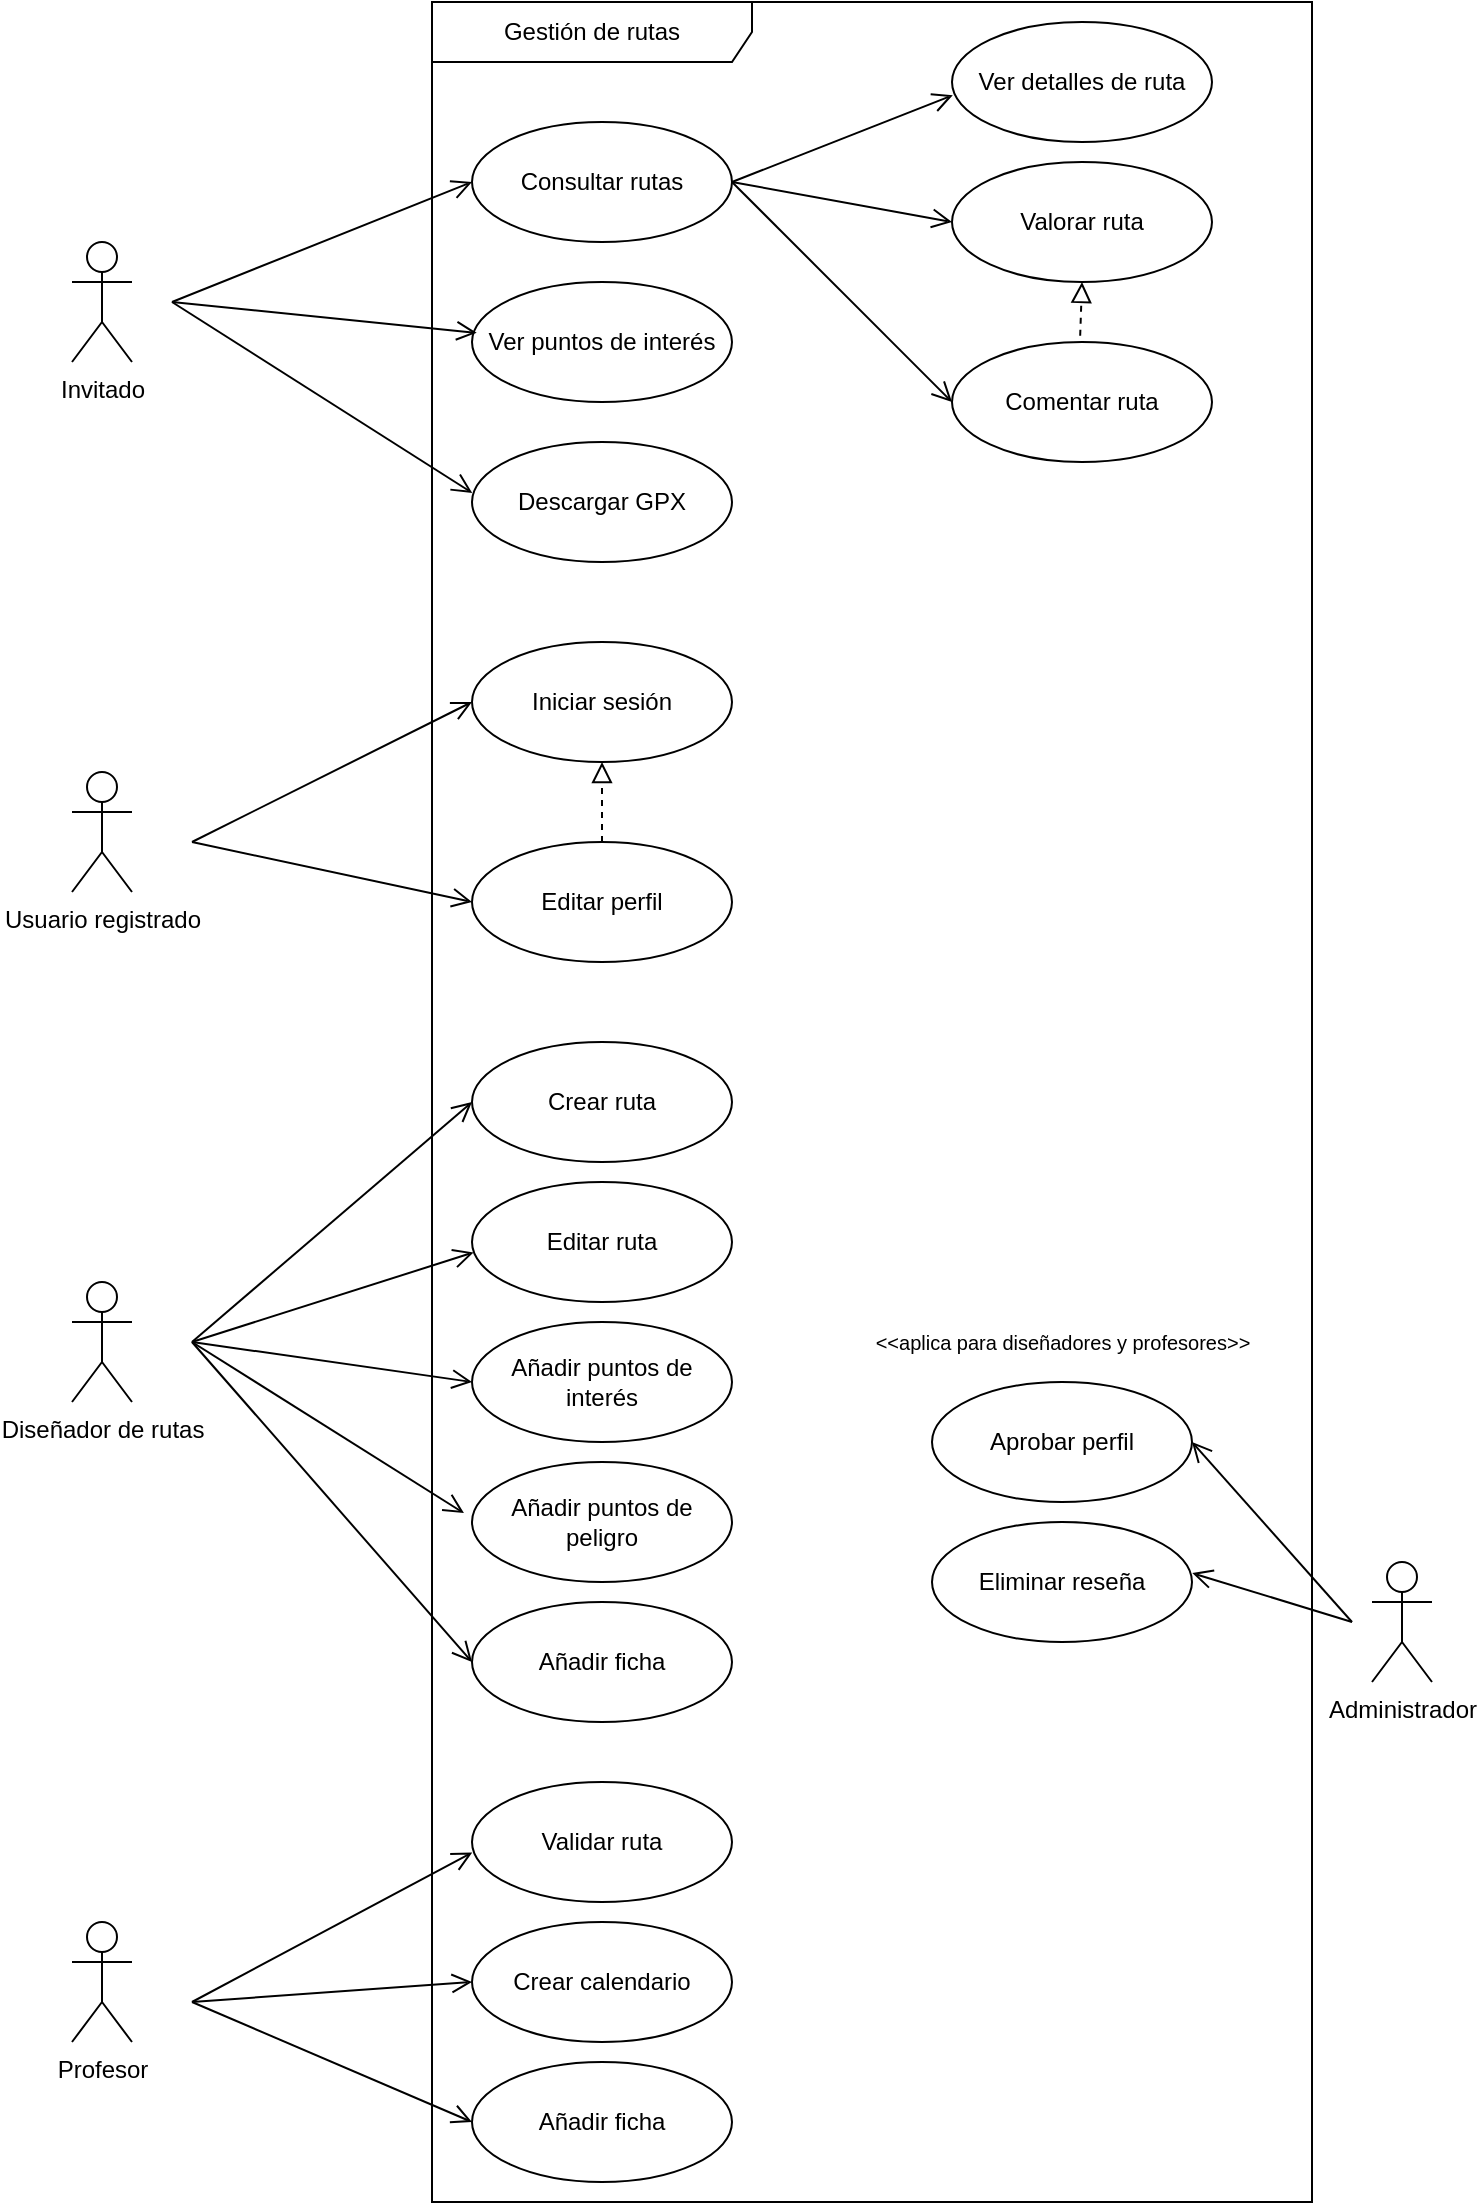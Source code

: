 <mxfile version="24.6.1" type="device">
  <diagram name="Página-1" id="W7OqwgDbiVyCG0NQlKbx">
    <mxGraphModel dx="2215" dy="844" grid="1" gridSize="10" guides="1" tooltips="1" connect="1" arrows="1" fold="1" page="1" pageScale="1" pageWidth="827" pageHeight="1169" math="0" shadow="0">
      <root>
        <mxCell id="0" />
        <mxCell id="1" parent="0" />
        <mxCell id="qLDz19HqjqrYpr-EgUm0-1" value="Gestión de rutas" style="shape=umlFrame;whiteSpace=wrap;html=1;pointerEvents=0;recursiveResize=0;container=1;collapsible=0;width=160;" vertex="1" parent="1">
          <mxGeometry x="200" y="170" width="440" height="1100" as="geometry" />
        </mxCell>
        <mxCell id="qLDz19HqjqrYpr-EgUm0-8" value="Consultar rutas" style="ellipse;whiteSpace=wrap;html=1;" vertex="1" parent="qLDz19HqjqrYpr-EgUm0-1">
          <mxGeometry x="20" y="60" width="130" height="60" as="geometry" />
        </mxCell>
        <mxCell id="qLDz19HqjqrYpr-EgUm0-9" value="Ver detalles de ruta" style="ellipse;whiteSpace=wrap;html=1;" vertex="1" parent="qLDz19HqjqrYpr-EgUm0-1">
          <mxGeometry x="260" y="10" width="130" height="60" as="geometry" />
        </mxCell>
        <mxCell id="qLDz19HqjqrYpr-EgUm0-10" value="Ver puntos de interés" style="ellipse;whiteSpace=wrap;html=1;" vertex="1" parent="qLDz19HqjqrYpr-EgUm0-1">
          <mxGeometry x="20" y="140" width="130" height="60" as="geometry" />
        </mxCell>
        <mxCell id="qLDz19HqjqrYpr-EgUm0-11" value="Descargar GPX" style="ellipse;whiteSpace=wrap;html=1;" vertex="1" parent="qLDz19HqjqrYpr-EgUm0-1">
          <mxGeometry x="20" y="220" width="130" height="60" as="geometry" />
        </mxCell>
        <mxCell id="qLDz19HqjqrYpr-EgUm0-12" value="Valorar ruta" style="ellipse;whiteSpace=wrap;html=1;" vertex="1" parent="qLDz19HqjqrYpr-EgUm0-1">
          <mxGeometry x="260" y="80" width="130" height="60" as="geometry" />
        </mxCell>
        <mxCell id="qLDz19HqjqrYpr-EgUm0-17" value="" style="endArrow=open;startArrow=none;endFill=0;startFill=0;endSize=8;html=1;verticalAlign=bottom;labelBackgroundColor=none;strokeWidth=1;rounded=0;entryX=0.003;entryY=0.61;entryDx=0;entryDy=0;entryPerimeter=0;" edge="1" parent="qLDz19HqjqrYpr-EgUm0-1" target="qLDz19HqjqrYpr-EgUm0-9">
          <mxGeometry width="160" relative="1" as="geometry">
            <mxPoint x="150" y="90" as="sourcePoint" />
            <mxPoint x="316" y="222" as="targetPoint" />
          </mxGeometry>
        </mxCell>
        <mxCell id="qLDz19HqjqrYpr-EgUm0-18" value="" style="endArrow=open;startArrow=none;endFill=0;startFill=0;endSize=8;html=1;verticalAlign=bottom;labelBackgroundColor=none;strokeWidth=1;rounded=0;entryX=0;entryY=0.5;entryDx=0;entryDy=0;" edge="1" parent="qLDz19HqjqrYpr-EgUm0-1" target="qLDz19HqjqrYpr-EgUm0-12">
          <mxGeometry width="160" relative="1" as="geometry">
            <mxPoint x="150" y="90" as="sourcePoint" />
            <mxPoint x="386" y="412" as="targetPoint" />
          </mxGeometry>
        </mxCell>
        <mxCell id="qLDz19HqjqrYpr-EgUm0-23" value="Iniciar sesión" style="ellipse;whiteSpace=wrap;html=1;" vertex="1" parent="qLDz19HqjqrYpr-EgUm0-1">
          <mxGeometry x="20" y="320" width="130" height="60" as="geometry" />
        </mxCell>
        <mxCell id="qLDz19HqjqrYpr-EgUm0-24" value="Comentar ruta" style="ellipse;whiteSpace=wrap;html=1;" vertex="1" parent="qLDz19HqjqrYpr-EgUm0-1">
          <mxGeometry x="260" y="170" width="130" height="60" as="geometry" />
        </mxCell>
        <mxCell id="qLDz19HqjqrYpr-EgUm0-25" value="" style="endArrow=open;startArrow=none;endFill=0;startFill=0;endSize=8;html=1;verticalAlign=bottom;labelBackgroundColor=none;strokeWidth=1;rounded=0;entryX=0;entryY=0.5;entryDx=0;entryDy=0;" edge="1" parent="qLDz19HqjqrYpr-EgUm0-1" target="qLDz19HqjqrYpr-EgUm0-24">
          <mxGeometry width="160" relative="1" as="geometry">
            <mxPoint x="150" y="90" as="sourcePoint" />
            <mxPoint x="250" y="130" as="targetPoint" />
          </mxGeometry>
        </mxCell>
        <mxCell id="qLDz19HqjqrYpr-EgUm0-26" value="" style="endArrow=block;dashed=1;endFill=0;endSize=8;html=1;rounded=0;entryX=0.5;entryY=1;entryDx=0;entryDy=0;exitX=0.493;exitY=-0.052;exitDx=0;exitDy=0;exitPerimeter=0;" edge="1" parent="qLDz19HqjqrYpr-EgUm0-1" source="qLDz19HqjqrYpr-EgUm0-24" target="qLDz19HqjqrYpr-EgUm0-12">
          <mxGeometry width="160" relative="1" as="geometry">
            <mxPoint x="190" y="290" as="sourcePoint" />
            <mxPoint x="350" y="290" as="targetPoint" />
          </mxGeometry>
        </mxCell>
        <mxCell id="qLDz19HqjqrYpr-EgUm0-27" value="Editar perfil" style="ellipse;whiteSpace=wrap;html=1;" vertex="1" parent="qLDz19HqjqrYpr-EgUm0-1">
          <mxGeometry x="20" y="420" width="130" height="60" as="geometry" />
        </mxCell>
        <mxCell id="qLDz19HqjqrYpr-EgUm0-28" value="Crear ruta" style="ellipse;whiteSpace=wrap;html=1;" vertex="1" parent="qLDz19HqjqrYpr-EgUm0-1">
          <mxGeometry x="20" y="520" width="130" height="60" as="geometry" />
        </mxCell>
        <mxCell id="qLDz19HqjqrYpr-EgUm0-32" value="" style="endArrow=open;startArrow=none;endFill=0;startFill=0;endSize=8;html=1;verticalAlign=bottom;labelBackgroundColor=none;strokeWidth=1;rounded=0;entryX=0;entryY=0.5;entryDx=0;entryDy=0;" edge="1" parent="qLDz19HqjqrYpr-EgUm0-1" target="qLDz19HqjqrYpr-EgUm0-27">
          <mxGeometry width="160" relative="1" as="geometry">
            <mxPoint x="-120" y="420" as="sourcePoint" />
            <mxPoint x="350" y="515" as="targetPoint" />
          </mxGeometry>
        </mxCell>
        <mxCell id="qLDz19HqjqrYpr-EgUm0-33" value="" style="endArrow=block;dashed=1;endFill=0;endSize=8;html=1;rounded=0;entryX=0.5;entryY=1;entryDx=0;entryDy=0;exitX=0.5;exitY=0;exitDx=0;exitDy=0;" edge="1" parent="qLDz19HqjqrYpr-EgUm0-1" source="qLDz19HqjqrYpr-EgUm0-27" target="qLDz19HqjqrYpr-EgUm0-23">
          <mxGeometry width="160" relative="1" as="geometry">
            <mxPoint x="250" y="390" as="sourcePoint" />
            <mxPoint x="251" y="363" as="targetPoint" />
          </mxGeometry>
        </mxCell>
        <mxCell id="qLDz19HqjqrYpr-EgUm0-35" value="Editar ruta" style="ellipse;whiteSpace=wrap;html=1;" vertex="1" parent="qLDz19HqjqrYpr-EgUm0-1">
          <mxGeometry x="20" y="590" width="130" height="60" as="geometry" />
        </mxCell>
        <mxCell id="qLDz19HqjqrYpr-EgUm0-36" value="Añadir puntos de interés" style="ellipse;whiteSpace=wrap;html=1;" vertex="1" parent="qLDz19HqjqrYpr-EgUm0-1">
          <mxGeometry x="20" y="660" width="130" height="60" as="geometry" />
        </mxCell>
        <mxCell id="qLDz19HqjqrYpr-EgUm0-37" value="Añadir puntos de peligro" style="ellipse;whiteSpace=wrap;html=1;" vertex="1" parent="qLDz19HqjqrYpr-EgUm0-1">
          <mxGeometry x="20" y="730" width="130" height="60" as="geometry" />
        </mxCell>
        <mxCell id="qLDz19HqjqrYpr-EgUm0-38" value="Añadir ficha" style="ellipse;whiteSpace=wrap;html=1;" vertex="1" parent="qLDz19HqjqrYpr-EgUm0-1">
          <mxGeometry x="20" y="800" width="130" height="60" as="geometry" />
        </mxCell>
        <mxCell id="qLDz19HqjqrYpr-EgUm0-46" value="Validar ruta" style="ellipse;whiteSpace=wrap;html=1;" vertex="1" parent="qLDz19HqjqrYpr-EgUm0-1">
          <mxGeometry x="20" y="890" width="130" height="60" as="geometry" />
        </mxCell>
        <mxCell id="qLDz19HqjqrYpr-EgUm0-47" value="Crear calendario" style="ellipse;whiteSpace=wrap;html=1;" vertex="1" parent="qLDz19HqjqrYpr-EgUm0-1">
          <mxGeometry x="20" y="960" width="130" height="60" as="geometry" />
        </mxCell>
        <mxCell id="qLDz19HqjqrYpr-EgUm0-48" value="Añadir ficha" style="ellipse;whiteSpace=wrap;html=1;" vertex="1" parent="qLDz19HqjqrYpr-EgUm0-1">
          <mxGeometry x="20" y="1030" width="130" height="60" as="geometry" />
        </mxCell>
        <mxCell id="qLDz19HqjqrYpr-EgUm0-49" value="Aprobar perfil" style="ellipse;whiteSpace=wrap;html=1;" vertex="1" parent="qLDz19HqjqrYpr-EgUm0-1">
          <mxGeometry x="250" y="690" width="130" height="60" as="geometry" />
        </mxCell>
        <mxCell id="qLDz19HqjqrYpr-EgUm0-52" value="Eliminar reseña" style="ellipse;whiteSpace=wrap;html=1;" vertex="1" parent="qLDz19HqjqrYpr-EgUm0-1">
          <mxGeometry x="250" y="760" width="130" height="60" as="geometry" />
        </mxCell>
        <mxCell id="qLDz19HqjqrYpr-EgUm0-54" value="&amp;lt;&amp;lt;aplica para diseñadores y profesores&amp;gt;&amp;gt;" style="text;html=1;align=center;verticalAlign=middle;resizable=0;points=[];autosize=1;strokeColor=none;fillColor=none;fontSize=10;" vertex="1" parent="qLDz19HqjqrYpr-EgUm0-1">
          <mxGeometry x="210" y="655" width="210" height="30" as="geometry" />
        </mxCell>
        <mxCell id="qLDz19HqjqrYpr-EgUm0-2" value="Invitado" style="shape=umlActor;verticalLabelPosition=bottom;verticalAlign=top;html=1;" vertex="1" parent="1">
          <mxGeometry x="20" y="290" width="30" height="60" as="geometry" />
        </mxCell>
        <mxCell id="qLDz19HqjqrYpr-EgUm0-14" value="" style="endArrow=open;startArrow=none;endFill=0;startFill=0;endSize=8;html=1;verticalAlign=bottom;labelBackgroundColor=none;strokeWidth=1;rounded=0;entryX=0.018;entryY=0.424;entryDx=0;entryDy=0;entryPerimeter=0;" edge="1" parent="1" target="qLDz19HqjqrYpr-EgUm0-10">
          <mxGeometry width="160" relative="1" as="geometry">
            <mxPoint x="70" y="320" as="sourcePoint" />
            <mxPoint x="220" y="340" as="targetPoint" />
          </mxGeometry>
        </mxCell>
        <mxCell id="qLDz19HqjqrYpr-EgUm0-15" value="" style="endArrow=open;startArrow=none;endFill=0;startFill=0;endSize=8;html=1;verticalAlign=bottom;labelBackgroundColor=none;strokeWidth=1;rounded=0;entryX=0;entryY=0.5;entryDx=0;entryDy=0;" edge="1" parent="1" target="qLDz19HqjqrYpr-EgUm0-8">
          <mxGeometry width="160" relative="1" as="geometry">
            <mxPoint x="70" y="320" as="sourcePoint" />
            <mxPoint x="220" y="259.71" as="targetPoint" />
          </mxGeometry>
        </mxCell>
        <mxCell id="qLDz19HqjqrYpr-EgUm0-16" value="" style="endArrow=open;startArrow=none;endFill=0;startFill=0;endSize=8;html=1;verticalAlign=bottom;labelBackgroundColor=none;strokeWidth=1;rounded=0;entryX=0.001;entryY=0.424;entryDx=0;entryDy=0;entryPerimeter=0;" edge="1" parent="1" target="qLDz19HqjqrYpr-EgUm0-11">
          <mxGeometry width="160" relative="1" as="geometry">
            <mxPoint x="70" y="320" as="sourcePoint" />
            <mxPoint x="216" y="412" as="targetPoint" />
          </mxGeometry>
        </mxCell>
        <mxCell id="qLDz19HqjqrYpr-EgUm0-19" value="Usuario registrado&lt;div&gt;&lt;br&gt;&lt;/div&gt;" style="shape=umlActor;verticalLabelPosition=bottom;verticalAlign=top;html=1;" vertex="1" parent="1">
          <mxGeometry x="20" y="555" width="30" height="60" as="geometry" />
        </mxCell>
        <mxCell id="qLDz19HqjqrYpr-EgUm0-31" value="" style="endArrow=open;startArrow=none;endFill=0;startFill=0;endSize=8;html=1;verticalAlign=bottom;labelBackgroundColor=none;strokeWidth=1;rounded=0;entryX=0;entryY=0.5;entryDx=0;entryDy=0;" edge="1" parent="1" target="qLDz19HqjqrYpr-EgUm0-23">
          <mxGeometry width="160" relative="1" as="geometry">
            <mxPoint x="80" y="590" as="sourcePoint" />
            <mxPoint x="220" y="535" as="targetPoint" />
          </mxGeometry>
        </mxCell>
        <mxCell id="qLDz19HqjqrYpr-EgUm0-34" value="&lt;div&gt;Diseñador de rutas&lt;/div&gt;" style="shape=umlActor;verticalLabelPosition=bottom;verticalAlign=top;html=1;" vertex="1" parent="1">
          <mxGeometry x="20" y="810" width="30" height="60" as="geometry" />
        </mxCell>
        <mxCell id="qLDz19HqjqrYpr-EgUm0-39" value="" style="endArrow=open;startArrow=none;endFill=0;startFill=0;endSize=8;html=1;verticalAlign=bottom;labelBackgroundColor=none;strokeWidth=1;rounded=0;entryX=0;entryY=0.5;entryDx=0;entryDy=0;" edge="1" parent="1" target="qLDz19HqjqrYpr-EgUm0-28">
          <mxGeometry width="160" relative="1" as="geometry">
            <mxPoint x="80" y="840" as="sourcePoint" />
            <mxPoint x="280" y="780" as="targetPoint" />
          </mxGeometry>
        </mxCell>
        <mxCell id="qLDz19HqjqrYpr-EgUm0-40" value="" style="endArrow=open;startArrow=none;endFill=0;startFill=0;endSize=8;html=1;verticalAlign=bottom;labelBackgroundColor=none;strokeWidth=1;rounded=0;entryX=0.006;entryY=0.587;entryDx=0;entryDy=0;entryPerimeter=0;" edge="1" parent="1" target="qLDz19HqjqrYpr-EgUm0-35">
          <mxGeometry width="160" relative="1" as="geometry">
            <mxPoint x="80" y="840" as="sourcePoint" />
            <mxPoint x="270" y="820" as="targetPoint" />
          </mxGeometry>
        </mxCell>
        <mxCell id="qLDz19HqjqrYpr-EgUm0-41" value="" style="endArrow=open;startArrow=none;endFill=0;startFill=0;endSize=8;html=1;verticalAlign=bottom;labelBackgroundColor=none;strokeWidth=1;rounded=0;entryX=0;entryY=0.5;entryDx=0;entryDy=0;" edge="1" parent="1" target="qLDz19HqjqrYpr-EgUm0-36">
          <mxGeometry width="160" relative="1" as="geometry">
            <mxPoint x="80" y="840" as="sourcePoint" />
            <mxPoint x="270" y="830" as="targetPoint" />
          </mxGeometry>
        </mxCell>
        <mxCell id="qLDz19HqjqrYpr-EgUm0-43" value="" style="endArrow=open;startArrow=none;endFill=0;startFill=0;endSize=8;html=1;verticalAlign=bottom;labelBackgroundColor=none;strokeWidth=1;rounded=0;entryX=-0.031;entryY=0.426;entryDx=0;entryDy=0;entryPerimeter=0;" edge="1" parent="1" target="qLDz19HqjqrYpr-EgUm0-37">
          <mxGeometry width="160" relative="1" as="geometry">
            <mxPoint x="80" y="840" as="sourcePoint" />
            <mxPoint x="260" y="900" as="targetPoint" />
          </mxGeometry>
        </mxCell>
        <mxCell id="qLDz19HqjqrYpr-EgUm0-44" value="" style="endArrow=open;startArrow=none;endFill=0;startFill=0;endSize=8;html=1;verticalAlign=bottom;labelBackgroundColor=none;strokeWidth=1;rounded=0;entryX=0;entryY=0.5;entryDx=0;entryDy=0;" edge="1" parent="1" target="qLDz19HqjqrYpr-EgUm0-38">
          <mxGeometry width="160" relative="1" as="geometry">
            <mxPoint x="80" y="840" as="sourcePoint" />
            <mxPoint x="260" y="960" as="targetPoint" />
          </mxGeometry>
        </mxCell>
        <mxCell id="qLDz19HqjqrYpr-EgUm0-45" value="&lt;div&gt;Profesor&lt;/div&gt;" style="shape=umlActor;verticalLabelPosition=bottom;verticalAlign=top;html=1;" vertex="1" parent="1">
          <mxGeometry x="20" y="1130" width="30" height="60" as="geometry" />
        </mxCell>
        <mxCell id="qLDz19HqjqrYpr-EgUm0-50" value="&lt;div&gt;Administrador&lt;/div&gt;" style="shape=umlActor;verticalLabelPosition=bottom;verticalAlign=top;html=1;" vertex="1" parent="1">
          <mxGeometry x="670" y="950" width="30" height="60" as="geometry" />
        </mxCell>
        <mxCell id="qLDz19HqjqrYpr-EgUm0-53" value="" style="endArrow=open;startArrow=none;endFill=0;startFill=0;endSize=8;html=1;verticalAlign=bottom;labelBackgroundColor=none;strokeWidth=1;rounded=0;entryX=1;entryY=0.5;entryDx=0;entryDy=0;" edge="1" parent="1" target="qLDz19HqjqrYpr-EgUm0-49">
          <mxGeometry width="160" relative="1" as="geometry">
            <mxPoint x="660" y="980" as="sourcePoint" />
            <mxPoint x="800" y="1080" as="targetPoint" />
          </mxGeometry>
        </mxCell>
        <mxCell id="qLDz19HqjqrYpr-EgUm0-55" value="" style="endArrow=open;startArrow=none;endFill=0;startFill=0;endSize=8;html=1;verticalAlign=bottom;labelBackgroundColor=none;strokeWidth=1;rounded=0;entryX=1.001;entryY=0.426;entryDx=0;entryDy=0;entryPerimeter=0;" edge="1" parent="1" target="qLDz19HqjqrYpr-EgUm0-52">
          <mxGeometry width="160" relative="1" as="geometry">
            <mxPoint x="660" y="980" as="sourcePoint" />
            <mxPoint x="580" y="990" as="targetPoint" />
          </mxGeometry>
        </mxCell>
        <mxCell id="qLDz19HqjqrYpr-EgUm0-59" value="" style="endArrow=open;startArrow=none;endFill=0;startFill=0;endSize=8;html=1;verticalAlign=bottom;labelBackgroundColor=none;strokeWidth=1;rounded=0;entryX=0.001;entryY=0.587;entryDx=0;entryDy=0;entryPerimeter=0;" edge="1" parent="1" target="qLDz19HqjqrYpr-EgUm0-46">
          <mxGeometry width="160" relative="1" as="geometry">
            <mxPoint x="80" y="1170" as="sourcePoint" />
            <mxPoint x="40" y="1150" as="targetPoint" />
          </mxGeometry>
        </mxCell>
        <mxCell id="qLDz19HqjqrYpr-EgUm0-60" value="" style="endArrow=open;startArrow=none;endFill=0;startFill=0;endSize=8;html=1;verticalAlign=bottom;labelBackgroundColor=none;strokeWidth=1;rounded=0;entryX=0;entryY=0.5;entryDx=0;entryDy=0;" edge="1" parent="1" target="qLDz19HqjqrYpr-EgUm0-47">
          <mxGeometry width="160" relative="1" as="geometry">
            <mxPoint x="80" y="1170" as="sourcePoint" />
            <mxPoint x="40" y="1130" as="targetPoint" />
          </mxGeometry>
        </mxCell>
        <mxCell id="qLDz19HqjqrYpr-EgUm0-61" value="" style="endArrow=open;startArrow=none;endFill=0;startFill=0;endSize=8;html=1;verticalAlign=bottom;labelBackgroundColor=none;strokeWidth=1;rounded=0;entryX=0;entryY=0.5;entryDx=0;entryDy=0;" edge="1" parent="1" target="qLDz19HqjqrYpr-EgUm0-48">
          <mxGeometry width="160" relative="1" as="geometry">
            <mxPoint x="80" y="1170" as="sourcePoint" />
            <mxPoint x="10" y="1140" as="targetPoint" />
          </mxGeometry>
        </mxCell>
      </root>
    </mxGraphModel>
  </diagram>
</mxfile>
